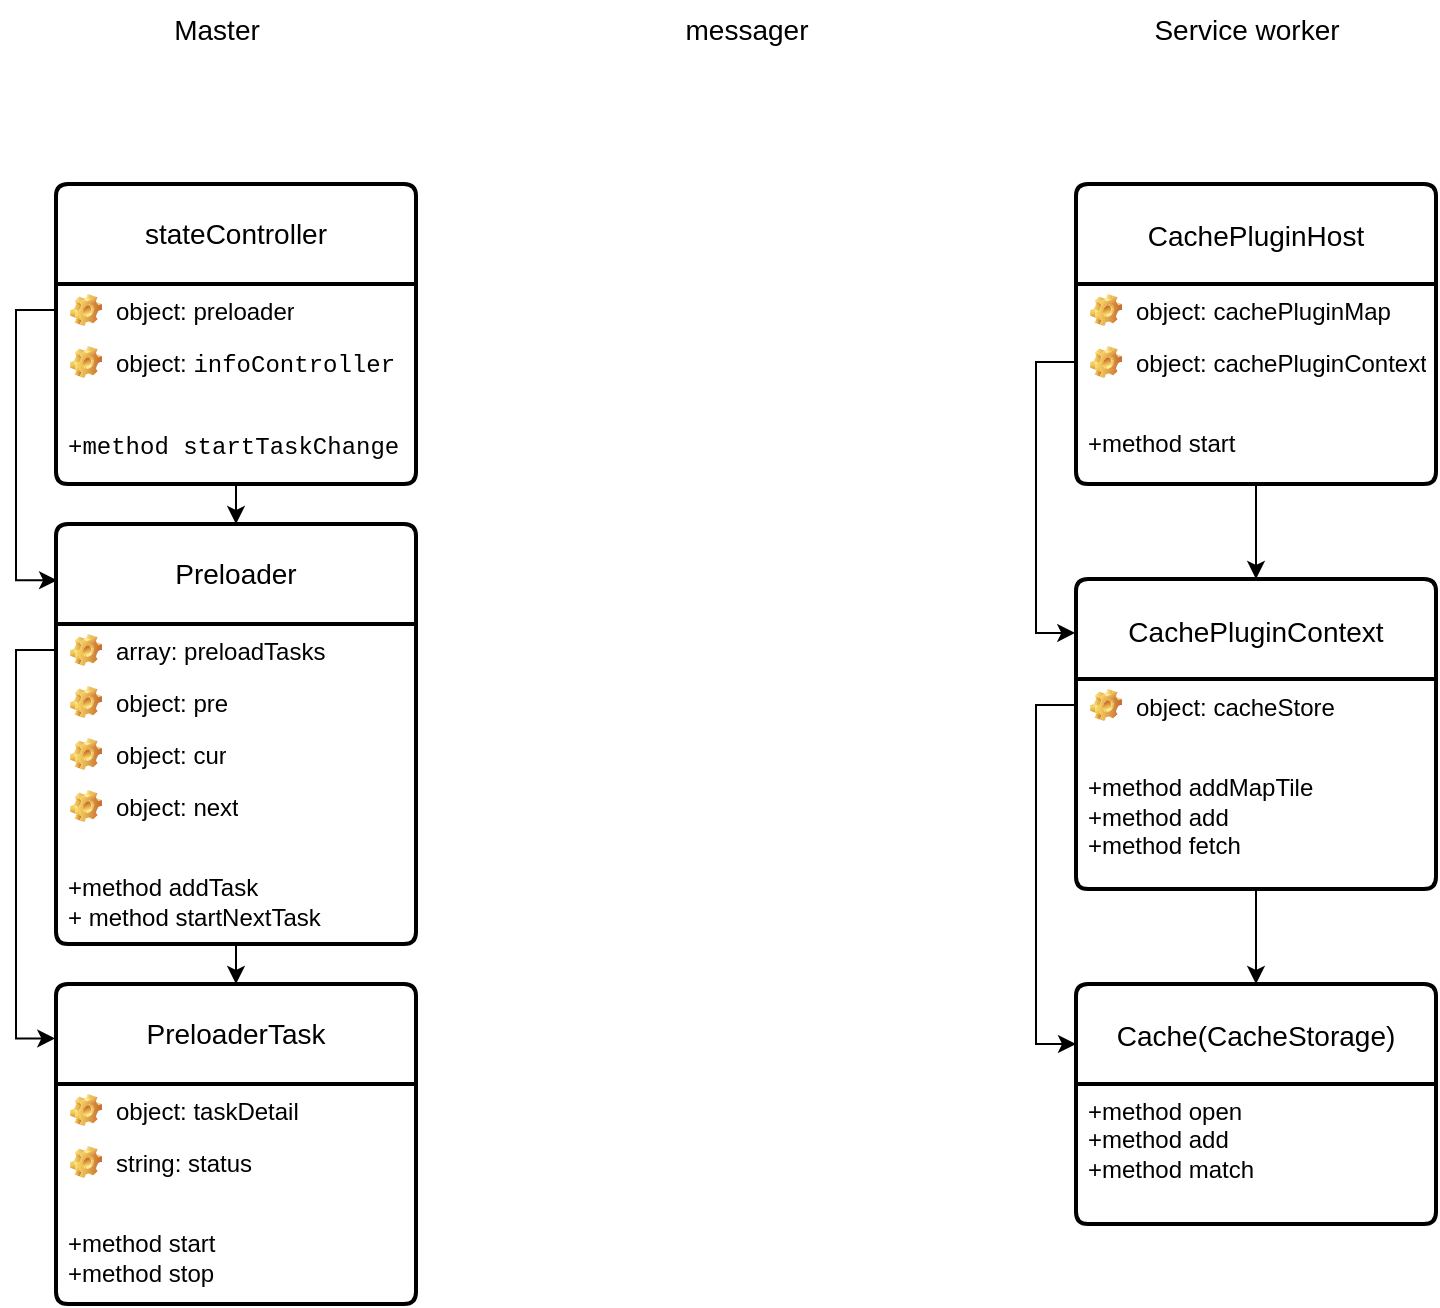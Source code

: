 <mxfile version="24.4.8" type="github">
  <diagram name="第 1 页" id="WsUVucrzqdGAJNQKU3am">
    <mxGraphModel dx="1304" dy="790" grid="1" gridSize="10" guides="1" tooltips="1" connect="1" arrows="1" fold="1" page="1" pageScale="1" pageWidth="1169" pageHeight="827" math="0" shadow="0">
      <root>
        <mxCell id="0" />
        <mxCell id="1" parent="0" />
        <mxCell id="zJQUdyqLXVvUJiN5wL6E-17" value="" style="edgeStyle=orthogonalEdgeStyle;rounded=0;orthogonalLoop=1;jettySize=auto;html=1;" edge="1" parent="1" source="zJQUdyqLXVvUJiN5wL6E-13" target="zJQUdyqLXVvUJiN5wL6E-15">
          <mxGeometry relative="1" as="geometry" />
        </mxCell>
        <mxCell id="zJQUdyqLXVvUJiN5wL6E-13" value="stateController" style="swimlane;childLayout=stackLayout;horizontal=1;startSize=50;horizontalStack=0;rounded=1;fontSize=14;fontStyle=0;strokeWidth=2;resizeParent=0;resizeLast=1;shadow=0;dashed=0;align=center;arcSize=4;whiteSpace=wrap;html=1;" vertex="1" parent="1">
          <mxGeometry x="80" y="130" width="180" height="150" as="geometry" />
        </mxCell>
        <mxCell id="zJQUdyqLXVvUJiN5wL6E-36" value="object: preloader" style="label;fontStyle=0;strokeColor=none;fillColor=none;align=left;verticalAlign=top;overflow=hidden;spacingLeft=28;spacingRight=4;rotatable=0;points=[[0,0.5],[1,0.5]];portConstraint=eastwest;imageWidth=16;imageHeight=16;whiteSpace=wrap;html=1;image=img/clipart/Gear_128x128.png" vertex="1" parent="zJQUdyqLXVvUJiN5wL6E-13">
          <mxGeometry y="50" width="180" height="26" as="geometry" />
        </mxCell>
        <mxCell id="zJQUdyqLXVvUJiN5wL6E-38" value="object:&amp;nbsp;&lt;span style=&quot;font-family: &amp;quot;JetBrains Mono&amp;quot;, Menlo, Monaco, &amp;quot;Courier New&amp;quot;, monospace, Menlo, Monaco, &amp;quot;Courier New&amp;quot;, monospace; white-space: pre;&quot;&gt;infoController&lt;/span&gt;" style="label;fontStyle=0;strokeColor=none;fillColor=none;align=left;verticalAlign=top;overflow=hidden;spacingLeft=28;spacingRight=4;rotatable=0;points=[[0,0.5],[1,0.5]];portConstraint=eastwest;imageWidth=16;imageHeight=16;whiteSpace=wrap;html=1;image=img/clipart/Gear_128x128.png" vertex="1" parent="zJQUdyqLXVvUJiN5wL6E-13">
          <mxGeometry y="76" width="180" height="26" as="geometry" />
        </mxCell>
        <mxCell id="zJQUdyqLXVvUJiN5wL6E-14" value="&lt;div&gt;&lt;span style=&quot;font-family: &amp;quot;JetBrains Mono&amp;quot;, Menlo, Monaco, &amp;quot;Courier New&amp;quot;, monospace, Menlo, Monaco, &amp;quot;Courier New&amp;quot;, monospace; white-space-collapse: preserve; background-color: initial;&quot;&gt;&lt;br&gt;&lt;/span&gt;&lt;/div&gt;&lt;div&gt;&lt;span style=&quot;font-family: &amp;quot;JetBrains Mono&amp;quot;, Menlo, Monaco, &amp;quot;Courier New&amp;quot;, monospace, Menlo, Monaco, &amp;quot;Courier New&amp;quot;, monospace; white-space-collapse: preserve; background-color: initial;&quot;&gt;+method startTaskChange&lt;/span&gt;&lt;br&gt;&lt;/div&gt;" style="align=left;strokeColor=none;fillColor=none;spacingLeft=4;fontSize=12;verticalAlign=top;resizable=0;rotatable=0;part=1;html=1;" vertex="1" parent="zJQUdyqLXVvUJiN5wL6E-13">
          <mxGeometry y="102" width="180" height="48" as="geometry" />
        </mxCell>
        <mxCell id="zJQUdyqLXVvUJiN5wL6E-20" value="" style="edgeStyle=orthogonalEdgeStyle;rounded=0;orthogonalLoop=1;jettySize=auto;html=1;" edge="1" parent="1" source="zJQUdyqLXVvUJiN5wL6E-15" target="zJQUdyqLXVvUJiN5wL6E-18">
          <mxGeometry relative="1" as="geometry" />
        </mxCell>
        <mxCell id="zJQUdyqLXVvUJiN5wL6E-15" value="Preloader" style="swimlane;childLayout=stackLayout;horizontal=1;startSize=50;horizontalStack=0;rounded=1;fontSize=14;fontStyle=0;strokeWidth=2;resizeParent=0;resizeLast=1;shadow=0;dashed=0;align=center;arcSize=4;whiteSpace=wrap;html=1;" vertex="1" parent="1">
          <mxGeometry x="80" y="300" width="180" height="210" as="geometry" />
        </mxCell>
        <mxCell id="zJQUdyqLXVvUJiN5wL6E-39" value="&lt;span style=&quot;text-wrap: nowrap;&quot;&gt;array:&amp;nbsp;&lt;/span&gt;&lt;span style=&quot;white-space: pre;&quot;&gt;preloadTasks&lt;/span&gt;" style="label;fontStyle=0;strokeColor=none;fillColor=none;align=left;verticalAlign=top;overflow=hidden;spacingLeft=28;spacingRight=4;rotatable=0;points=[[0,0.5],[1,0.5]];portConstraint=eastwest;imageWidth=16;imageHeight=16;whiteSpace=wrap;html=1;image=img/clipart/Gear_128x128.png" vertex="1" parent="zJQUdyqLXVvUJiN5wL6E-15">
          <mxGeometry y="50" width="180" height="26" as="geometry" />
        </mxCell>
        <mxCell id="zJQUdyqLXVvUJiN5wL6E-40" value="&lt;span style=&quot;white-space: pre;&quot;&gt;object: pre&lt;/span&gt;" style="label;fontStyle=0;strokeColor=none;fillColor=none;align=left;verticalAlign=top;overflow=hidden;spacingLeft=28;spacingRight=4;rotatable=0;points=[[0,0.5],[1,0.5]];portConstraint=eastwest;imageWidth=16;imageHeight=16;whiteSpace=wrap;html=1;image=img/clipart/Gear_128x128.png" vertex="1" parent="zJQUdyqLXVvUJiN5wL6E-15">
          <mxGeometry y="76" width="180" height="26" as="geometry" />
        </mxCell>
        <mxCell id="zJQUdyqLXVvUJiN5wL6E-41" value="&lt;span style=&quot;white-space: pre;&quot;&gt;object: cur&lt;/span&gt;" style="label;fontStyle=0;strokeColor=none;fillColor=none;align=left;verticalAlign=top;overflow=hidden;spacingLeft=28;spacingRight=4;rotatable=0;points=[[0,0.5],[1,0.5]];portConstraint=eastwest;imageWidth=16;imageHeight=16;whiteSpace=wrap;html=1;image=img/clipart/Gear_128x128.png" vertex="1" parent="zJQUdyqLXVvUJiN5wL6E-15">
          <mxGeometry y="102" width="180" height="26" as="geometry" />
        </mxCell>
        <mxCell id="zJQUdyqLXVvUJiN5wL6E-42" value="&lt;span style=&quot;white-space: pre;&quot;&gt;object: next&lt;/span&gt;" style="label;fontStyle=0;strokeColor=none;fillColor=none;align=left;verticalAlign=top;overflow=hidden;spacingLeft=28;spacingRight=4;rotatable=0;points=[[0,0.5],[1,0.5]];portConstraint=eastwest;imageWidth=16;imageHeight=16;whiteSpace=wrap;html=1;image=img/clipart/Gear_128x128.png" vertex="1" parent="zJQUdyqLXVvUJiN5wL6E-15">
          <mxGeometry y="128" width="180" height="26" as="geometry" />
        </mxCell>
        <mxCell id="zJQUdyqLXVvUJiN5wL6E-16" value="&lt;div&gt;&lt;br&gt;&lt;/div&gt;&lt;div&gt;+method addTask&lt;/div&gt;&lt;div&gt;+ method startNextTask&lt;/div&gt;" style="align=left;strokeColor=none;fillColor=none;spacingLeft=4;fontSize=12;verticalAlign=top;resizable=0;rotatable=0;part=1;html=1;" vertex="1" parent="zJQUdyqLXVvUJiN5wL6E-15">
          <mxGeometry y="154" width="180" height="56" as="geometry" />
        </mxCell>
        <mxCell id="zJQUdyqLXVvUJiN5wL6E-18" value="PreloaderTask" style="swimlane;childLayout=stackLayout;horizontal=1;startSize=50;horizontalStack=0;rounded=1;fontSize=14;fontStyle=0;strokeWidth=2;resizeParent=0;resizeLast=1;shadow=0;dashed=0;align=center;arcSize=4;whiteSpace=wrap;html=1;" vertex="1" parent="1">
          <mxGeometry x="80" y="530" width="180" height="160" as="geometry" />
        </mxCell>
        <mxCell id="zJQUdyqLXVvUJiN5wL6E-45" value="&lt;span style=&quot;white-space: pre;&quot;&gt;object: taskDetail&lt;/span&gt;" style="label;fontStyle=0;strokeColor=none;fillColor=none;align=left;verticalAlign=top;overflow=hidden;spacingLeft=28;spacingRight=4;rotatable=0;points=[[0,0.5],[1,0.5]];portConstraint=eastwest;imageWidth=16;imageHeight=16;whiteSpace=wrap;html=1;image=img/clipart/Gear_128x128.png" vertex="1" parent="zJQUdyqLXVvUJiN5wL6E-18">
          <mxGeometry y="50" width="180" height="26" as="geometry" />
        </mxCell>
        <mxCell id="zJQUdyqLXVvUJiN5wL6E-46" value="&lt;span style=&quot;white-space: pre;&quot;&gt;string: status&lt;/span&gt;" style="label;fontStyle=0;strokeColor=none;fillColor=none;align=left;verticalAlign=top;overflow=hidden;spacingLeft=28;spacingRight=4;rotatable=0;points=[[0,0.5],[1,0.5]];portConstraint=eastwest;imageWidth=16;imageHeight=16;whiteSpace=wrap;html=1;image=img/clipart/Gear_128x128.png" vertex="1" parent="zJQUdyqLXVvUJiN5wL6E-18">
          <mxGeometry y="76" width="180" height="26" as="geometry" />
        </mxCell>
        <mxCell id="zJQUdyqLXVvUJiN5wL6E-19" value="&lt;div&gt;&lt;br&gt;&lt;/div&gt;&lt;div&gt;+method start&lt;/div&gt;&lt;div&gt;+method stop&lt;/div&gt;" style="align=left;strokeColor=none;fillColor=none;spacingLeft=4;fontSize=12;verticalAlign=top;resizable=0;rotatable=0;part=1;html=1;" vertex="1" parent="zJQUdyqLXVvUJiN5wL6E-18">
          <mxGeometry y="102" width="180" height="58" as="geometry" />
        </mxCell>
        <mxCell id="zJQUdyqLXVvUJiN5wL6E-26" value="" style="edgeStyle=orthogonalEdgeStyle;rounded=0;orthogonalLoop=1;jettySize=auto;html=1;" edge="1" parent="1" source="zJQUdyqLXVvUJiN5wL6E-21" target="zJQUdyqLXVvUJiN5wL6E-24">
          <mxGeometry relative="1" as="geometry" />
        </mxCell>
        <mxCell id="zJQUdyqLXVvUJiN5wL6E-21" value="&lt;div style=&quot;line-height: 18px; white-space: pre;&quot;&gt;&lt;font face=&quot;Helvetica&quot; style=&quot;background-color: rgb(255, 255, 255); font-size: 14px;&quot;&gt;CachePluginHost&lt;/font&gt;&lt;/div&gt;" style="swimlane;childLayout=stackLayout;horizontal=1;startSize=50;horizontalStack=0;rounded=1;fontSize=14;fontStyle=0;strokeWidth=2;resizeParent=0;resizeLast=1;shadow=0;dashed=0;align=center;arcSize=4;whiteSpace=wrap;html=1;" vertex="1" parent="1">
          <mxGeometry x="590" y="130" width="180" height="150" as="geometry" />
        </mxCell>
        <mxCell id="zJQUdyqLXVvUJiN5wL6E-54" value="object:&amp;nbsp;&lt;span style=&quot;text-wrap: nowrap;&quot;&gt;cachePluginMap&lt;/span&gt;" style="label;fontStyle=0;strokeColor=none;fillColor=none;align=left;verticalAlign=top;overflow=hidden;spacingLeft=28;spacingRight=4;rotatable=0;points=[[0,0.5],[1,0.5]];portConstraint=eastwest;imageWidth=16;imageHeight=16;whiteSpace=wrap;html=1;image=img/clipart/Gear_128x128.png" vertex="1" parent="zJQUdyqLXVvUJiN5wL6E-21">
          <mxGeometry y="50" width="180" height="26" as="geometry" />
        </mxCell>
        <mxCell id="zJQUdyqLXVvUJiN5wL6E-53" value="object:&amp;nbsp;&lt;span style=&quot;text-wrap: nowrap;&quot;&gt;cachePluginContext&lt;/span&gt;" style="label;fontStyle=0;strokeColor=none;fillColor=none;align=left;verticalAlign=top;overflow=hidden;spacingLeft=28;spacingRight=4;rotatable=0;points=[[0,0.5],[1,0.5]];portConstraint=eastwest;imageWidth=16;imageHeight=16;whiteSpace=wrap;html=1;image=img/clipart/Gear_128x128.png" vertex="1" parent="zJQUdyqLXVvUJiN5wL6E-21">
          <mxGeometry y="76" width="180" height="26" as="geometry" />
        </mxCell>
        <mxCell id="zJQUdyqLXVvUJiN5wL6E-22" value="&lt;div&gt;&lt;br&gt;&lt;/div&gt;&lt;div&gt;+method start&lt;/div&gt;" style="align=left;strokeColor=none;fillColor=none;spacingLeft=4;fontSize=12;verticalAlign=top;resizable=0;rotatable=0;part=1;html=1;" vertex="1" parent="zJQUdyqLXVvUJiN5wL6E-21">
          <mxGeometry y="102" width="180" height="48" as="geometry" />
        </mxCell>
        <mxCell id="zJQUdyqLXVvUJiN5wL6E-30" value="" style="edgeStyle=orthogonalEdgeStyle;rounded=0;orthogonalLoop=1;jettySize=auto;html=1;" edge="1" parent="1" source="zJQUdyqLXVvUJiN5wL6E-24" target="zJQUdyqLXVvUJiN5wL6E-28">
          <mxGeometry relative="1" as="geometry" />
        </mxCell>
        <mxCell id="zJQUdyqLXVvUJiN5wL6E-24" value="&lt;div style=&quot;line-height: 18px; white-space: pre;&quot;&gt;&lt;font face=&quot;Helvetica&quot; style=&quot;background-color: rgb(255, 255, 255); font-size: 14px;&quot;&gt;CachePluginContext&lt;/font&gt;&lt;/div&gt;" style="swimlane;childLayout=stackLayout;horizontal=1;startSize=50;horizontalStack=0;rounded=1;fontSize=14;fontStyle=0;strokeWidth=2;resizeParent=0;resizeLast=1;shadow=0;dashed=0;align=center;arcSize=4;whiteSpace=wrap;html=1;" vertex="1" parent="1">
          <mxGeometry x="590" y="327.5" width="180" height="155" as="geometry" />
        </mxCell>
        <mxCell id="zJQUdyqLXVvUJiN5wL6E-52" value="object:&amp;nbsp;&lt;span style=&quot;text-wrap: nowrap;&quot;&gt;cacheStore&lt;/span&gt;" style="label;fontStyle=0;strokeColor=none;fillColor=none;align=left;verticalAlign=top;overflow=hidden;spacingLeft=28;spacingRight=4;rotatable=0;points=[[0,0.5],[1,0.5]];portConstraint=eastwest;imageWidth=16;imageHeight=16;whiteSpace=wrap;html=1;image=img/clipart/Gear_128x128.png" vertex="1" parent="zJQUdyqLXVvUJiN5wL6E-24">
          <mxGeometry y="50" width="180" height="26" as="geometry" />
        </mxCell>
        <mxCell id="zJQUdyqLXVvUJiN5wL6E-25" value="&lt;div&gt;&lt;br&gt;&lt;/div&gt;&lt;div&gt;+method addMapTile&lt;/div&gt;&lt;div&gt;+method add&lt;/div&gt;&lt;div&gt;+method fetch&lt;/div&gt;&lt;div&gt;&lt;br&gt;&lt;/div&gt;" style="align=left;strokeColor=none;fillColor=none;spacingLeft=4;fontSize=12;verticalAlign=top;resizable=0;rotatable=0;part=1;html=1;" vertex="1" parent="zJQUdyqLXVvUJiN5wL6E-24">
          <mxGeometry y="76" width="180" height="79" as="geometry" />
        </mxCell>
        <mxCell id="zJQUdyqLXVvUJiN5wL6E-28" value="&lt;div style=&quot;line-height: 18px; white-space: pre;&quot;&gt;&lt;font face=&quot;Helvetica&quot; style=&quot;background-color: rgb(255, 255, 255); font-size: 14px;&quot;&gt;Cache(CacheStorage)&lt;/font&gt;&lt;/div&gt;" style="swimlane;childLayout=stackLayout;horizontal=1;startSize=50;horizontalStack=0;rounded=1;fontSize=14;fontStyle=0;strokeWidth=2;resizeParent=0;resizeLast=1;shadow=0;dashed=0;align=center;arcSize=4;whiteSpace=wrap;html=1;" vertex="1" parent="1">
          <mxGeometry x="590" y="530" width="180" height="120" as="geometry" />
        </mxCell>
        <mxCell id="zJQUdyqLXVvUJiN5wL6E-29" value="&lt;div&gt;+method open&lt;/div&gt;&lt;div&gt;+method add&lt;/div&gt;&lt;div&gt;+method match&lt;br&gt;&lt;/div&gt;&lt;div&gt;&lt;br&gt;&lt;/div&gt;" style="align=left;strokeColor=none;fillColor=none;spacingLeft=4;fontSize=12;verticalAlign=top;resizable=0;rotatable=0;part=1;html=1;" vertex="1" parent="zJQUdyqLXVvUJiN5wL6E-28">
          <mxGeometry y="50" width="180" height="70" as="geometry" />
        </mxCell>
        <mxCell id="zJQUdyqLXVvUJiN5wL6E-33" value="&lt;font style=&quot;font-size: 14px;&quot;&gt;Master&lt;/font&gt;" style="text;html=1;align=center;verticalAlign=middle;resizable=0;points=[];autosize=1;strokeColor=none;fillColor=none;" vertex="1" parent="1">
          <mxGeometry x="125" y="38" width="70" height="30" as="geometry" />
        </mxCell>
        <mxCell id="zJQUdyqLXVvUJiN5wL6E-34" value="&lt;font style=&quot;font-size: 14px;&quot;&gt;Service worker&lt;/font&gt;" style="text;html=1;align=center;verticalAlign=middle;resizable=0;points=[];autosize=1;strokeColor=none;fillColor=none;" vertex="1" parent="1">
          <mxGeometry x="615" y="38" width="120" height="30" as="geometry" />
        </mxCell>
        <mxCell id="zJQUdyqLXVvUJiN5wL6E-43" style="edgeStyle=orthogonalEdgeStyle;rounded=0;orthogonalLoop=1;jettySize=auto;html=1;entryX=-0.002;entryY=0.17;entryDx=0;entryDy=0;entryPerimeter=0;" edge="1" parent="1" source="zJQUdyqLXVvUJiN5wL6E-39" target="zJQUdyqLXVvUJiN5wL6E-18">
          <mxGeometry relative="1" as="geometry" />
        </mxCell>
        <mxCell id="zJQUdyqLXVvUJiN5wL6E-44" style="edgeStyle=orthogonalEdgeStyle;rounded=0;orthogonalLoop=1;jettySize=auto;html=1;entryX=0.003;entryY=0.134;entryDx=0;entryDy=0;entryPerimeter=0;" edge="1" parent="1" source="zJQUdyqLXVvUJiN5wL6E-36" target="zJQUdyqLXVvUJiN5wL6E-15">
          <mxGeometry relative="1" as="geometry" />
        </mxCell>
        <mxCell id="zJQUdyqLXVvUJiN5wL6E-55" style="edgeStyle=orthogonalEdgeStyle;rounded=0;orthogonalLoop=1;jettySize=auto;html=1;exitX=0;exitY=0.5;exitDx=0;exitDy=0;entryX=-0.002;entryY=0.174;entryDx=0;entryDy=0;entryPerimeter=0;" edge="1" parent="1" source="zJQUdyqLXVvUJiN5wL6E-53" target="zJQUdyqLXVvUJiN5wL6E-24">
          <mxGeometry relative="1" as="geometry" />
        </mxCell>
        <mxCell id="zJQUdyqLXVvUJiN5wL6E-56" style="edgeStyle=orthogonalEdgeStyle;rounded=0;orthogonalLoop=1;jettySize=auto;html=1;entryX=0;entryY=0.25;entryDx=0;entryDy=0;" edge="1" parent="1" source="zJQUdyqLXVvUJiN5wL6E-52" target="zJQUdyqLXVvUJiN5wL6E-28">
          <mxGeometry relative="1" as="geometry" />
        </mxCell>
        <mxCell id="zJQUdyqLXVvUJiN5wL6E-57" value="&lt;span style=&quot;font-size: 14px;&quot;&gt;messager&lt;/span&gt;" style="text;html=1;align=center;verticalAlign=middle;resizable=0;points=[];autosize=1;strokeColor=none;fillColor=none;" vertex="1" parent="1">
          <mxGeometry x="385" y="38" width="80" height="30" as="geometry" />
        </mxCell>
      </root>
    </mxGraphModel>
  </diagram>
</mxfile>
